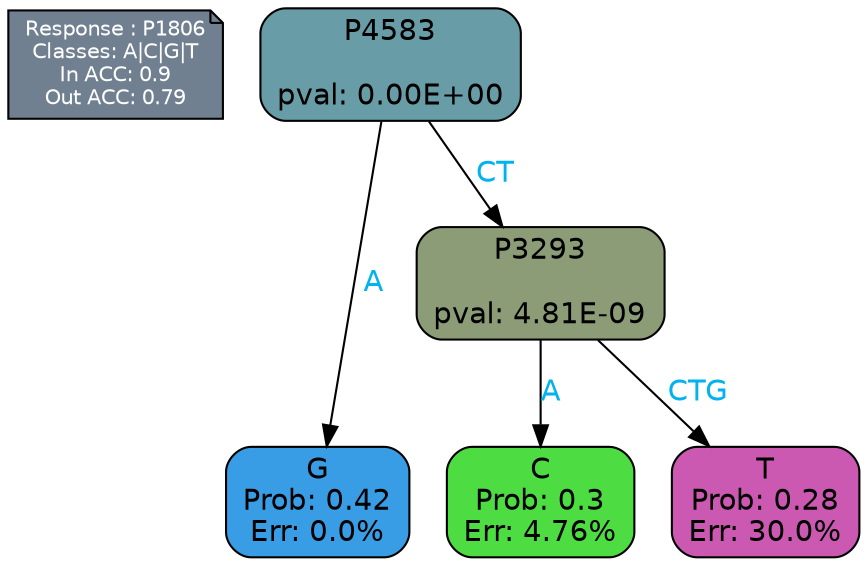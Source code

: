 digraph Tree {
node [shape=box, style="filled, rounded", color="black", fontname=helvetica] ;
graph [ranksep=equally, splines=polylines, bgcolor=transparent, dpi=600] ;
edge [fontname=helvetica] ;
LEGEND [label="Response : P1806
Classes: A|C|G|T
In ACC: 0.9
Out ACC: 0.79
",shape=note,align=left,style=filled,fillcolor="slategray",fontcolor="white",fontsize=10];1 [label="P4583

pval: 0.00E+00", fillcolor="#689ca6"] ;
2 [label="G
Prob: 0.42
Err: 0.0%", fillcolor="#399de5"] ;
3 [label="P3293

pval: 4.81E-09", fillcolor="#8b9c77"] ;
4 [label="C
Prob: 0.3
Err: 4.76%", fillcolor="#4ddc41"] ;
5 [label="T
Prob: 0.28
Err: 30.0%", fillcolor="#cb58b1"] ;
1 -> 2 [label="A",fontcolor=deepskyblue2] ;
1 -> 3 [label="CT",fontcolor=deepskyblue2] ;
3 -> 4 [label="A",fontcolor=deepskyblue2] ;
3 -> 5 [label="CTG",fontcolor=deepskyblue2] ;
{rank = same; 2;4;5;}{rank = same; LEGEND;1;}}